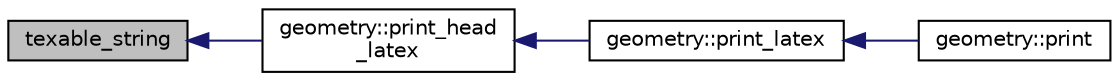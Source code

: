 digraph "texable_string"
{
  edge [fontname="Helvetica",fontsize="10",labelfontname="Helvetica",labelfontsize="10"];
  node [fontname="Helvetica",fontsize="10",shape=record];
  rankdir="LR";
  Node8919 [label="texable_string",height=0.2,width=0.4,color="black", fillcolor="grey75", style="filled", fontcolor="black"];
  Node8919 -> Node8920 [dir="back",color="midnightblue",fontsize="10",style="solid",fontname="Helvetica"];
  Node8920 [label="geometry::print_head\l_latex",height=0.2,width=0.4,color="black", fillcolor="white", style="filled",URL="$da/d44/classgeometry.html#a1a65ce3ff3b89b6bb663aa9a559ada2a"];
  Node8920 -> Node8921 [dir="back",color="midnightblue",fontsize="10",style="solid",fontname="Helvetica"];
  Node8921 [label="geometry::print_latex",height=0.2,width=0.4,color="black", fillcolor="white", style="filled",URL="$da/d44/classgeometry.html#a1d45497d61d4dc8f7325156158b7e661"];
  Node8921 -> Node8922 [dir="back",color="midnightblue",fontsize="10",style="solid",fontname="Helvetica"];
  Node8922 [label="geometry::print",height=0.2,width=0.4,color="black", fillcolor="white", style="filled",URL="$da/d44/classgeometry.html#af92f963887d22dd3437f585df929208d"];
}
